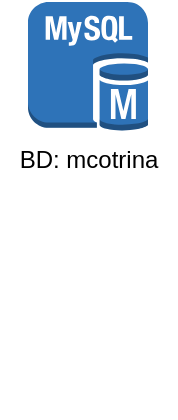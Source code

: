 <mxfile version="24.0.7" type="github">
  <diagram name="Página-1" id="VlMVawWrvJGw348I6kgA">
    <mxGraphModel dx="1050" dy="522" grid="1" gridSize="10" guides="1" tooltips="1" connect="1" arrows="1" fold="1" page="1" pageScale="1" pageWidth="827" pageHeight="1169" math="0" shadow="0">
      <root>
        <mxCell id="0" />
        <mxCell id="1" parent="0" />
        <mxCell id="hO2JulR1pk5_ktVIbobp-1" value="BD: mcotrina" style="outlineConnect=0;dashed=0;verticalLabelPosition=bottom;verticalAlign=top;align=center;html=1;shape=mxgraph.aws3.mysql_db_instance;fillColor=#2E73B8;gradientColor=none;" vertex="1" parent="1">
          <mxGeometry x="70" y="90" width="60" height="64.5" as="geometry" />
        </mxCell>
        <mxCell id="hO2JulR1pk5_ktVIbobp-2" value="" style="shape=image;html=1;verticalAlign=top;verticalLabelPosition=bottom;labelBackgroundColor=#ffffff;imageAspect=0;aspect=fixed;image=https://cdn3.iconfinder.com/data/icons/document-icons-2/30/647702-excel-128.png" vertex="1" parent="1">
          <mxGeometry x="56" y="210" width="88" height="88" as="geometry" />
        </mxCell>
      </root>
    </mxGraphModel>
  </diagram>
</mxfile>
